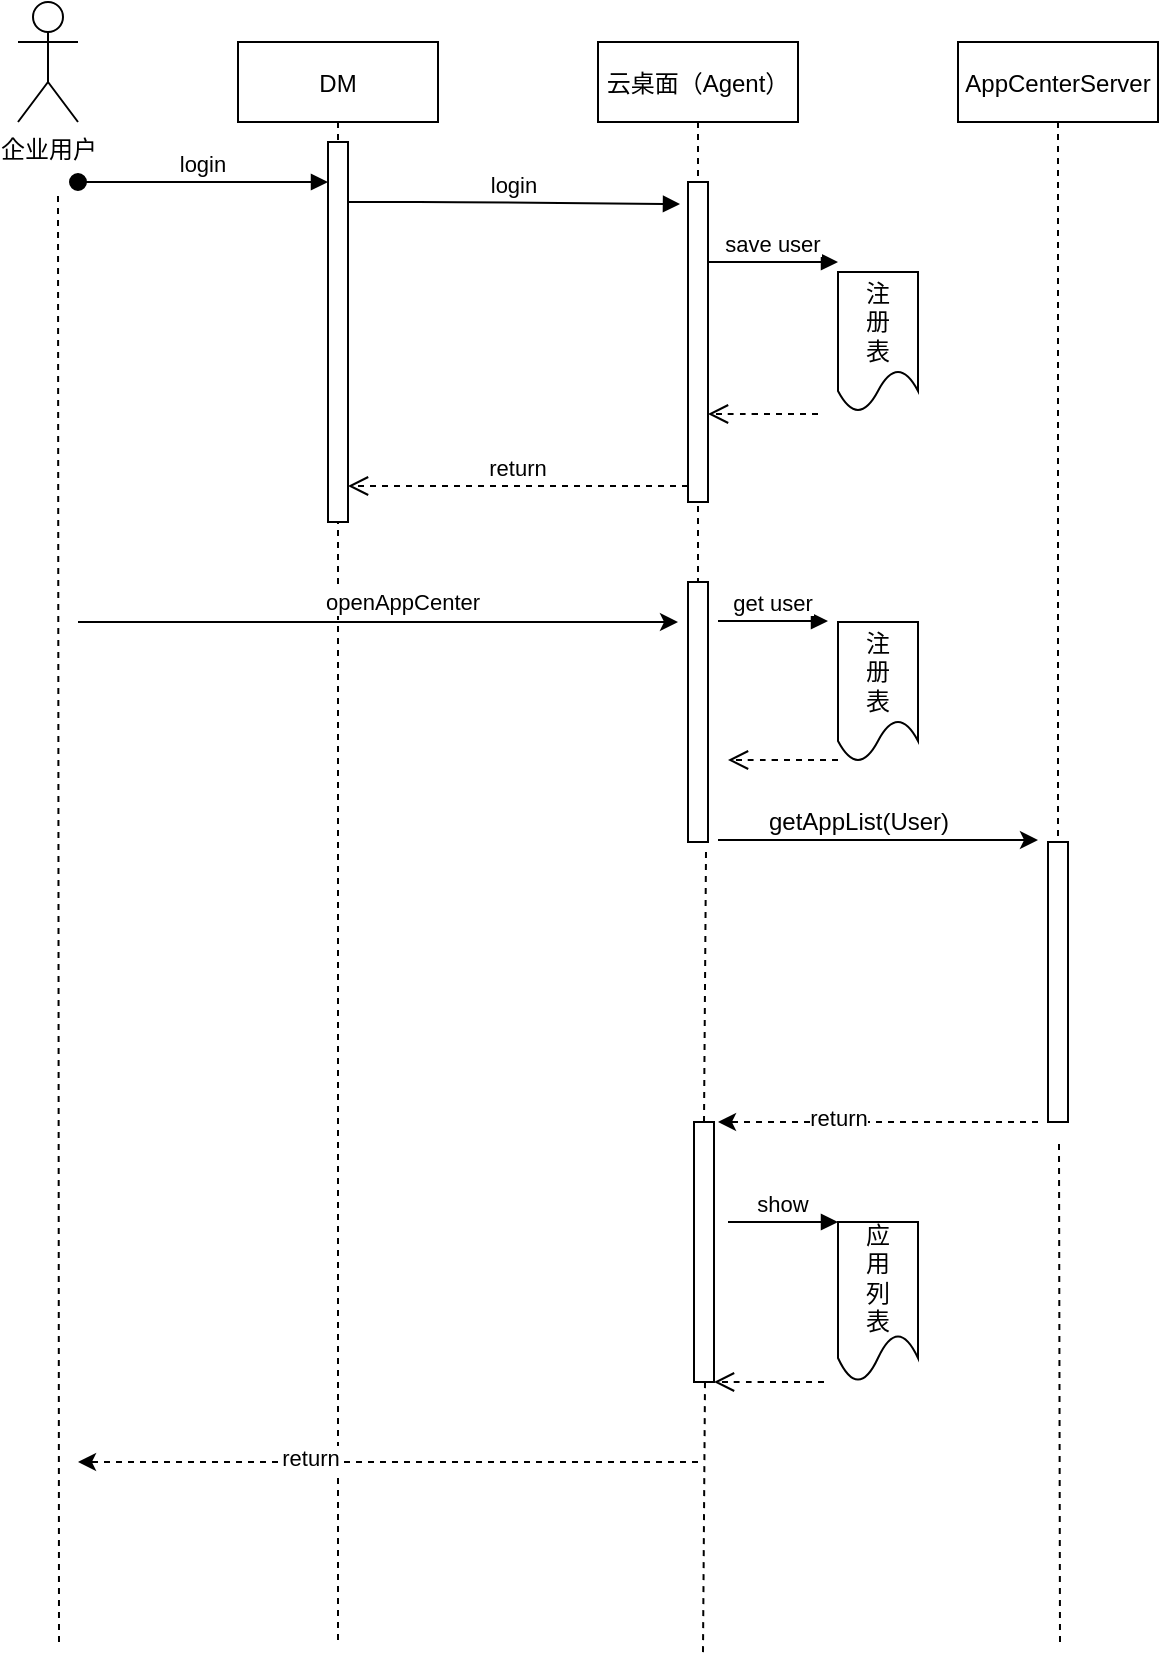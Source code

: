 <mxfile version="14.6.13" type="github">
  <diagram id="kgpKYQtTHZ0yAKxKKP6v" name="Page-1">
    <mxGraphModel dx="1298" dy="752" grid="1" gridSize="10" guides="1" tooltips="1" connect="1" arrows="1" fold="1" page="1" pageScale="1" pageWidth="850" pageHeight="1100" math="0" shadow="0">
      <root>
        <mxCell id="0" />
        <mxCell id="1" parent="0" />
        <mxCell id="3nuBFxr9cyL0pnOWT2aG-1" value="DM" style="shape=umlLifeline;perimeter=lifelinePerimeter;container=1;collapsible=0;recursiveResize=0;rounded=0;shadow=0;strokeWidth=1;" parent="1" vertex="1">
          <mxGeometry x="120" y="80" width="100" height="800" as="geometry" />
        </mxCell>
        <mxCell id="3nuBFxr9cyL0pnOWT2aG-2" value="" style="points=[];perimeter=orthogonalPerimeter;rounded=0;shadow=0;strokeWidth=1;" parent="3nuBFxr9cyL0pnOWT2aG-1" vertex="1">
          <mxGeometry x="45" y="50" width="10" height="190" as="geometry" />
        </mxCell>
        <mxCell id="3nuBFxr9cyL0pnOWT2aG-3" value="login" style="verticalAlign=bottom;startArrow=oval;endArrow=block;startSize=8;shadow=0;strokeWidth=1;" parent="3nuBFxr9cyL0pnOWT2aG-1" target="3nuBFxr9cyL0pnOWT2aG-2" edge="1">
          <mxGeometry relative="1" as="geometry">
            <mxPoint x="-80" y="70" as="sourcePoint" />
          </mxGeometry>
        </mxCell>
        <mxCell id="3nuBFxr9cyL0pnOWT2aG-5" value="云桌面（Agent）" style="shape=umlLifeline;perimeter=lifelinePerimeter;container=1;collapsible=0;recursiveResize=0;rounded=0;shadow=0;strokeWidth=1;" parent="1" vertex="1">
          <mxGeometry x="300" y="80" width="100" height="270" as="geometry" />
        </mxCell>
        <mxCell id="3nuBFxr9cyL0pnOWT2aG-6" value="" style="points=[];perimeter=orthogonalPerimeter;rounded=0;shadow=0;strokeWidth=1;" parent="3nuBFxr9cyL0pnOWT2aG-5" vertex="1">
          <mxGeometry x="45" y="70" width="10" height="160" as="geometry" />
        </mxCell>
        <mxCell id="3nuBFxr9cyL0pnOWT2aG-7" value="return" style="verticalAlign=bottom;endArrow=open;dashed=1;endSize=8;exitX=0;exitY=0.95;shadow=0;strokeWidth=1;" parent="1" source="3nuBFxr9cyL0pnOWT2aG-6" target="3nuBFxr9cyL0pnOWT2aG-2" edge="1">
          <mxGeometry relative="1" as="geometry">
            <mxPoint x="275" y="236" as="targetPoint" />
          </mxGeometry>
        </mxCell>
        <mxCell id="3nuBFxr9cyL0pnOWT2aG-8" value="login" style="verticalAlign=bottom;endArrow=block;entryX=-0.4;entryY=0.069;shadow=0;strokeWidth=1;entryDx=0;entryDy=0;entryPerimeter=0;" parent="1" source="3nuBFxr9cyL0pnOWT2aG-2" target="3nuBFxr9cyL0pnOWT2aG-6" edge="1">
          <mxGeometry relative="1" as="geometry">
            <mxPoint x="275" y="160" as="sourcePoint" />
            <Array as="points">
              <mxPoint x="220" y="160" />
            </Array>
          </mxGeometry>
        </mxCell>
        <mxCell id="3nuBFxr9cyL0pnOWT2aG-9" value="save user" style="verticalAlign=bottom;endArrow=block;shadow=0;strokeWidth=1;" parent="1" source="3nuBFxr9cyL0pnOWT2aG-6" edge="1">
          <mxGeometry relative="1" as="geometry">
            <mxPoint x="240" y="200" as="sourcePoint" />
            <mxPoint x="420" y="190" as="targetPoint" />
          </mxGeometry>
        </mxCell>
        <mxCell id="3nuBFxr9cyL0pnOWT2aG-10" value="" style="verticalAlign=bottom;endArrow=open;dashed=1;endSize=8;exitX=1;exitY=0.95;shadow=0;strokeWidth=1;" parent="1" target="3nuBFxr9cyL0pnOWT2aG-6" edge="1">
          <mxGeometry relative="1" as="geometry">
            <mxPoint x="240" y="257" as="targetPoint" />
            <mxPoint x="410" y="266" as="sourcePoint" />
            <Array as="points">
              <mxPoint x="370" y="266" />
            </Array>
          </mxGeometry>
        </mxCell>
        <mxCell id="w74EkdeEiIO0DaqXyJ08-1" value="AppCenterServer" style="shape=umlLifeline;perimeter=lifelinePerimeter;container=1;collapsible=0;recursiveResize=0;rounded=0;shadow=0;strokeWidth=1;" vertex="1" parent="1">
          <mxGeometry x="480" y="80" width="100" height="400" as="geometry" />
        </mxCell>
        <mxCell id="w74EkdeEiIO0DaqXyJ08-3" value="企业用户" style="shape=umlActor;verticalLabelPosition=bottom;verticalAlign=top;html=1;" vertex="1" parent="1">
          <mxGeometry x="10" y="60" width="30" height="60" as="geometry" />
        </mxCell>
        <mxCell id="w74EkdeEiIO0DaqXyJ08-6" value="注&lt;br&gt;册&lt;br&gt;表" style="shape=document;whiteSpace=wrap;html=1;boundedLbl=1;" vertex="1" parent="1">
          <mxGeometry x="420" y="195" width="40" height="70" as="geometry" />
        </mxCell>
        <mxCell id="w74EkdeEiIO0DaqXyJ08-12" value="" style="edgeStyle=orthogonalEdgeStyle;rounded=0;orthogonalLoop=1;jettySize=auto;html=1;" edge="1" parent="1">
          <mxGeometry relative="1" as="geometry">
            <mxPoint x="40" y="370" as="sourcePoint" />
            <mxPoint x="340" y="370" as="targetPoint" />
          </mxGeometry>
        </mxCell>
        <mxCell id="w74EkdeEiIO0DaqXyJ08-13" value="openAppCenter" style="edgeLabel;html=1;align=center;verticalAlign=middle;resizable=0;points=[];" vertex="1" connectable="0" parent="w74EkdeEiIO0DaqXyJ08-12">
          <mxGeometry x="-0.136" y="-2" relative="1" as="geometry">
            <mxPoint x="32" y="-12" as="offset" />
          </mxGeometry>
        </mxCell>
        <mxCell id="w74EkdeEiIO0DaqXyJ08-10" value="" style="points=[];perimeter=orthogonalPerimeter;rounded=0;shadow=0;strokeWidth=1;" vertex="1" parent="1">
          <mxGeometry x="345" y="350" width="10" height="130" as="geometry" />
        </mxCell>
        <mxCell id="w74EkdeEiIO0DaqXyJ08-14" value="注&lt;br&gt;册&lt;br&gt;表" style="shape=document;whiteSpace=wrap;html=1;boundedLbl=1;" vertex="1" parent="1">
          <mxGeometry x="420" y="370" width="40" height="70" as="geometry" />
        </mxCell>
        <mxCell id="w74EkdeEiIO0DaqXyJ08-15" value="get user" style="verticalAlign=bottom;endArrow=block;entryX=1;entryY=0;shadow=0;strokeWidth=1;" edge="1" parent="1">
          <mxGeometry relative="1" as="geometry">
            <mxPoint x="360" y="369.5" as="sourcePoint" />
            <mxPoint x="415" y="369.5" as="targetPoint" />
          </mxGeometry>
        </mxCell>
        <mxCell id="w74EkdeEiIO0DaqXyJ08-16" value="" style="verticalAlign=bottom;endArrow=open;dashed=1;endSize=8;exitX=1;exitY=0.95;shadow=0;strokeWidth=1;" edge="1" parent="1">
          <mxGeometry relative="1" as="geometry">
            <mxPoint x="365" y="439" as="targetPoint" />
            <mxPoint x="420" y="439" as="sourcePoint" />
            <Array as="points">
              <mxPoint x="380" y="439" />
            </Array>
          </mxGeometry>
        </mxCell>
        <mxCell id="w74EkdeEiIO0DaqXyJ08-17" value="" style="endArrow=none;dashed=1;html=1;entryX=0.9;entryY=1.038;entryDx=0;entryDy=0;entryPerimeter=0;" edge="1" parent="1" target="w74EkdeEiIO0DaqXyJ08-10">
          <mxGeometry width="50" height="50" relative="1" as="geometry">
            <mxPoint x="353" y="620" as="sourcePoint" />
            <mxPoint x="353" y="490" as="targetPoint" />
          </mxGeometry>
        </mxCell>
        <mxCell id="w74EkdeEiIO0DaqXyJ08-18" value="" style="endArrow=classic;html=1;" edge="1" parent="1">
          <mxGeometry width="50" height="50" relative="1" as="geometry">
            <mxPoint x="360" y="479" as="sourcePoint" />
            <mxPoint x="520" y="479" as="targetPoint" />
          </mxGeometry>
        </mxCell>
        <mxCell id="w74EkdeEiIO0DaqXyJ08-20" value="" style="points=[];perimeter=orthogonalPerimeter;rounded=0;shadow=0;strokeWidth=1;" vertex="1" parent="1">
          <mxGeometry x="525" y="480" width="10" height="140" as="geometry" />
        </mxCell>
        <mxCell id="w74EkdeEiIO0DaqXyJ08-21" value="getAppList(User)" style="text;html=1;align=center;verticalAlign=middle;resizable=0;points=[];autosize=1;strokeColor=none;" vertex="1" parent="1">
          <mxGeometry x="375" y="460" width="110" height="20" as="geometry" />
        </mxCell>
        <mxCell id="w74EkdeEiIO0DaqXyJ08-24" value="" style="endArrow=classic;html=1;dashed=1;" edge="1" parent="1">
          <mxGeometry width="50" height="50" relative="1" as="geometry">
            <mxPoint x="520" y="620" as="sourcePoint" />
            <mxPoint x="360" y="620" as="targetPoint" />
          </mxGeometry>
        </mxCell>
        <mxCell id="w74EkdeEiIO0DaqXyJ08-34" value="return" style="edgeLabel;html=1;align=center;verticalAlign=middle;resizable=0;points=[];" vertex="1" connectable="0" parent="w74EkdeEiIO0DaqXyJ08-24">
          <mxGeometry x="0.25" y="-2" relative="1" as="geometry">
            <mxPoint as="offset" />
          </mxGeometry>
        </mxCell>
        <mxCell id="w74EkdeEiIO0DaqXyJ08-25" value="" style="points=[];perimeter=orthogonalPerimeter;rounded=0;shadow=0;strokeWidth=1;" vertex="1" parent="1">
          <mxGeometry x="348" y="620" width="10" height="130" as="geometry" />
        </mxCell>
        <mxCell id="w74EkdeEiIO0DaqXyJ08-27" value="应&lt;br&gt;用&lt;br&gt;列&lt;br&gt;表" style="shape=document;whiteSpace=wrap;html=1;boundedLbl=1;" vertex="1" parent="1">
          <mxGeometry x="420" y="670" width="40" height="80" as="geometry" />
        </mxCell>
        <mxCell id="w74EkdeEiIO0DaqXyJ08-28" value="show" style="verticalAlign=bottom;endArrow=block;entryX=1;entryY=0;shadow=0;strokeWidth=1;" edge="1" parent="1">
          <mxGeometry relative="1" as="geometry">
            <mxPoint x="365" y="670" as="sourcePoint" />
            <mxPoint x="420" y="670" as="targetPoint" />
          </mxGeometry>
        </mxCell>
        <mxCell id="w74EkdeEiIO0DaqXyJ08-29" value="" style="verticalAlign=bottom;endArrow=open;dashed=1;endSize=8;exitX=1;exitY=0.95;shadow=0;strokeWidth=1;" edge="1" parent="1">
          <mxGeometry relative="1" as="geometry">
            <mxPoint x="358" y="750" as="targetPoint" />
            <mxPoint x="413" y="750" as="sourcePoint" />
            <Array as="points">
              <mxPoint x="373" y="750" />
            </Array>
          </mxGeometry>
        </mxCell>
        <mxCell id="w74EkdeEiIO0DaqXyJ08-30" value="" style="endArrow=none;dashed=1;html=1;entryX=0.9;entryY=1.038;entryDx=0;entryDy=0;entryPerimeter=0;" edge="1" parent="1">
          <mxGeometry width="50" height="50" relative="1" as="geometry">
            <mxPoint x="352.5" y="885.06" as="sourcePoint" />
            <mxPoint x="353.5" y="750" as="targetPoint" />
          </mxGeometry>
        </mxCell>
        <mxCell id="w74EkdeEiIO0DaqXyJ08-31" value="" style="endArrow=none;dashed=1;html=1;entryX=0.9;entryY=1.038;entryDx=0;entryDy=0;entryPerimeter=0;" edge="1" parent="1">
          <mxGeometry width="50" height="50" relative="1" as="geometry">
            <mxPoint x="531" y="880" as="sourcePoint" />
            <mxPoint x="530.5" y="630" as="targetPoint" />
          </mxGeometry>
        </mxCell>
        <mxCell id="w74EkdeEiIO0DaqXyJ08-35" value="" style="endArrow=none;dashed=1;html=1;entryX=0.9;entryY=1.038;entryDx=0;entryDy=0;entryPerimeter=0;" edge="1" parent="1">
          <mxGeometry width="50" height="50" relative="1" as="geometry">
            <mxPoint x="30.5" y="880" as="sourcePoint" />
            <mxPoint x="30" y="155" as="targetPoint" />
          </mxGeometry>
        </mxCell>
        <mxCell id="w74EkdeEiIO0DaqXyJ08-36" value="" style="endArrow=classic;html=1;dashed=1;" edge="1" parent="1">
          <mxGeometry width="50" height="50" relative="1" as="geometry">
            <mxPoint x="350" y="790" as="sourcePoint" />
            <mxPoint x="40" y="790" as="targetPoint" />
          </mxGeometry>
        </mxCell>
        <mxCell id="w74EkdeEiIO0DaqXyJ08-37" value="return" style="edgeLabel;html=1;align=center;verticalAlign=middle;resizable=0;points=[];" vertex="1" connectable="0" parent="w74EkdeEiIO0DaqXyJ08-36">
          <mxGeometry x="0.25" y="-2" relative="1" as="geometry">
            <mxPoint as="offset" />
          </mxGeometry>
        </mxCell>
      </root>
    </mxGraphModel>
  </diagram>
</mxfile>
